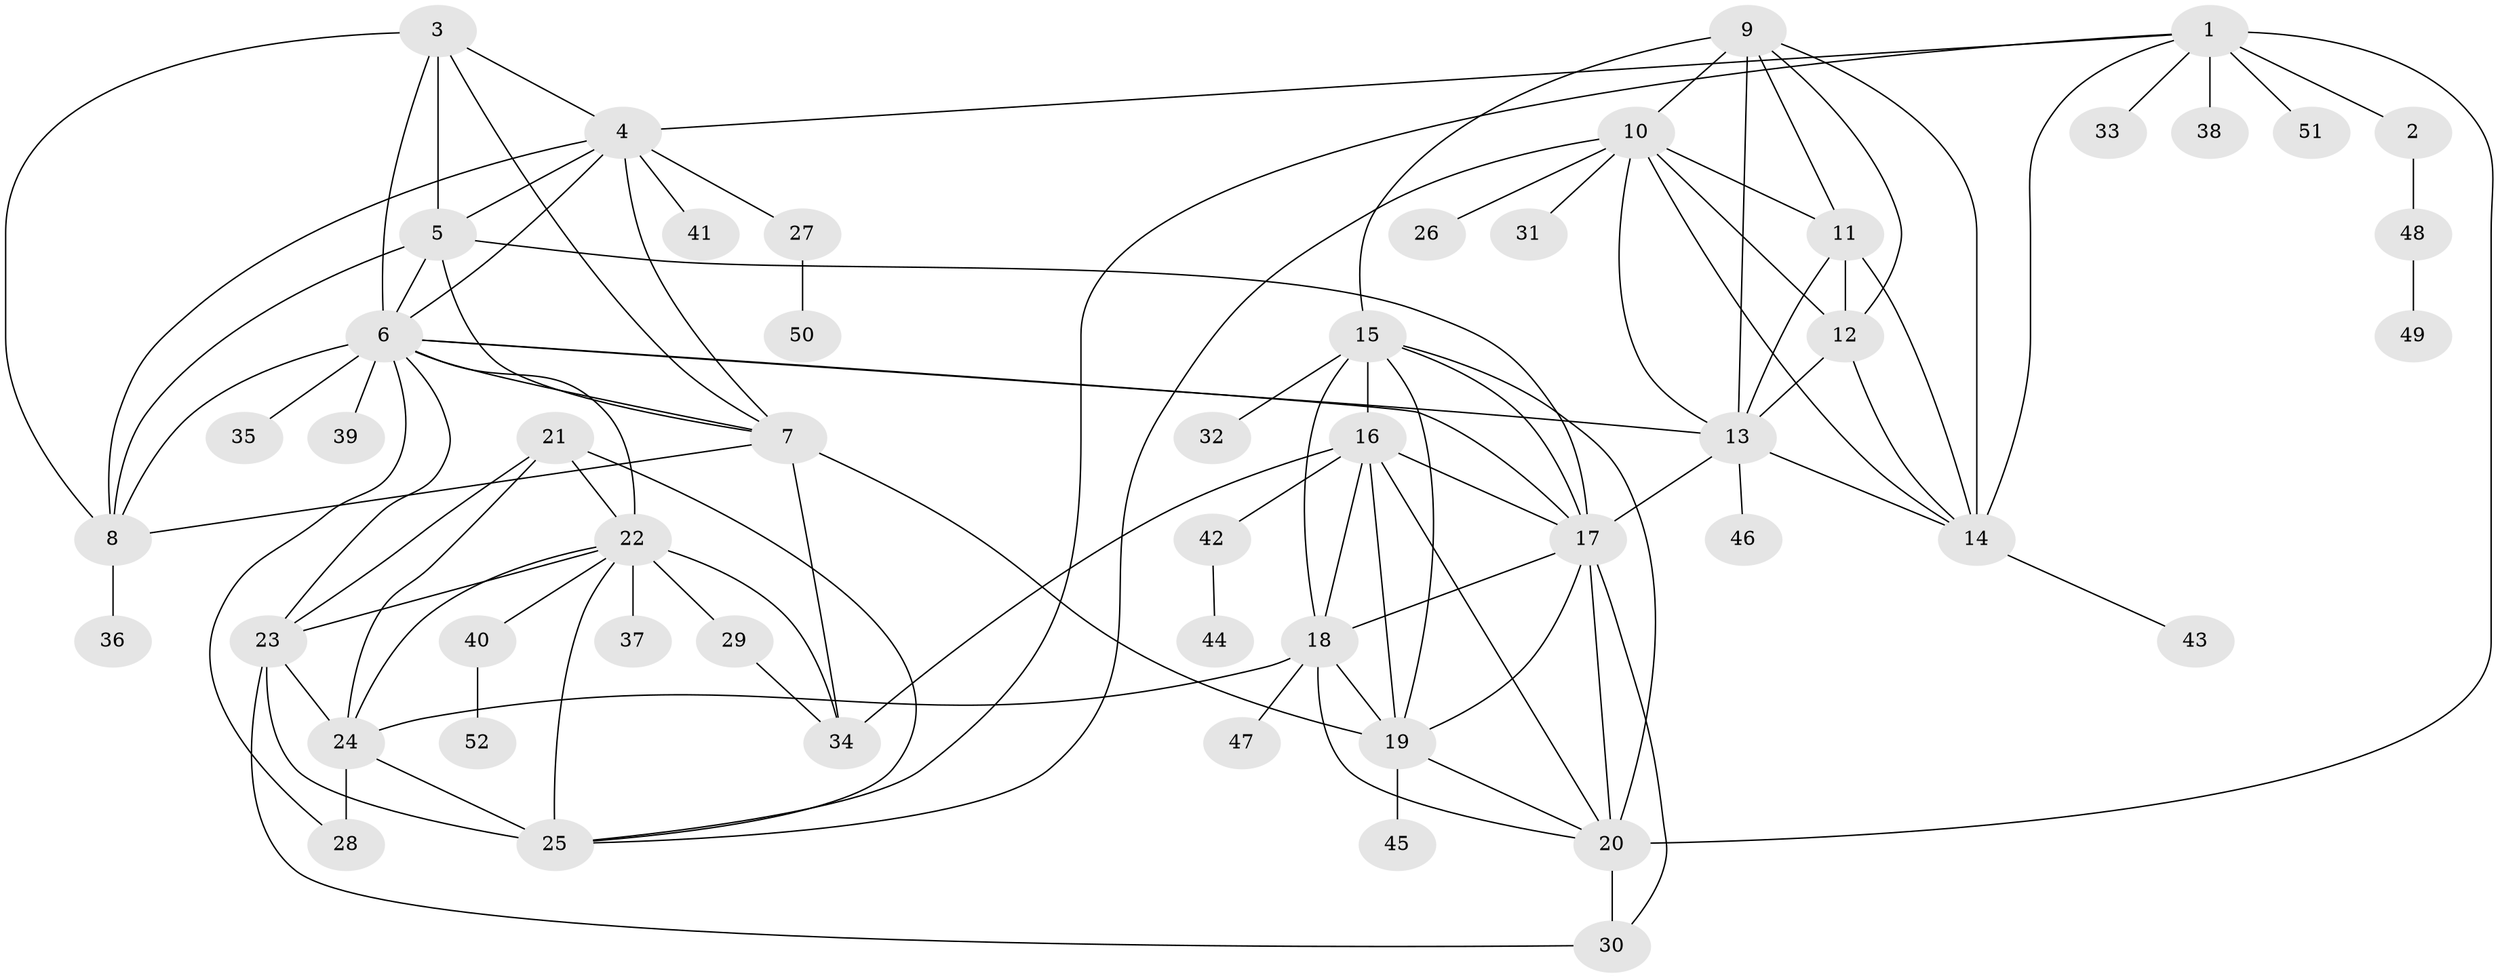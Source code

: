 // original degree distribution, {10: 0.038461538461538464, 7: 0.038461538461538464, 8: 0.05384615384615385, 5: 0.023076923076923078, 6: 0.03076923076923077, 16: 0.015384615384615385, 11: 0.007692307692307693, 9: 0.015384615384615385, 15: 0.007692307692307693, 12: 0.007692307692307693, 2: 0.11538461538461539, 3: 0.038461538461538464, 1: 0.6076923076923076}
// Generated by graph-tools (version 1.1) at 2025/52/03/04/25 22:52:42]
// undirected, 52 vertices, 103 edges
graph export_dot {
  node [color=gray90,style=filled];
  1;
  2;
  3;
  4;
  5;
  6;
  7;
  8;
  9;
  10;
  11;
  12;
  13;
  14;
  15;
  16;
  17;
  18;
  19;
  20;
  21;
  22;
  23;
  24;
  25;
  26;
  27;
  28;
  29;
  30;
  31;
  32;
  33;
  34;
  35;
  36;
  37;
  38;
  39;
  40;
  41;
  42;
  43;
  44;
  45;
  46;
  47;
  48;
  49;
  50;
  51;
  52;
  1 -- 2 [weight=5.0];
  1 -- 4 [weight=1.0];
  1 -- 14 [weight=1.0];
  1 -- 20 [weight=2.0];
  1 -- 25 [weight=1.0];
  1 -- 33 [weight=4.0];
  1 -- 38 [weight=3.0];
  1 -- 51 [weight=2.0];
  2 -- 48 [weight=1.0];
  3 -- 4 [weight=1.0];
  3 -- 5 [weight=1.0];
  3 -- 6 [weight=1.0];
  3 -- 7 [weight=1.0];
  3 -- 8 [weight=1.0];
  4 -- 5 [weight=1.0];
  4 -- 6 [weight=1.0];
  4 -- 7 [weight=1.0];
  4 -- 8 [weight=1.0];
  4 -- 27 [weight=1.0];
  4 -- 41 [weight=2.0];
  5 -- 6 [weight=1.0];
  5 -- 7 [weight=1.0];
  5 -- 8 [weight=1.0];
  5 -- 17 [weight=1.0];
  6 -- 7 [weight=1.0];
  6 -- 8 [weight=1.0];
  6 -- 13 [weight=1.0];
  6 -- 17 [weight=1.0];
  6 -- 22 [weight=1.0];
  6 -- 23 [weight=1.0];
  6 -- 28 [weight=1.0];
  6 -- 35 [weight=4.0];
  6 -- 39 [weight=1.0];
  7 -- 8 [weight=1.0];
  7 -- 19 [weight=1.0];
  7 -- 34 [weight=4.0];
  8 -- 36 [weight=1.0];
  9 -- 10 [weight=1.0];
  9 -- 11 [weight=1.0];
  9 -- 12 [weight=1.0];
  9 -- 13 [weight=1.0];
  9 -- 14 [weight=1.0];
  9 -- 15 [weight=1.0];
  10 -- 11 [weight=1.0];
  10 -- 12 [weight=3.0];
  10 -- 13 [weight=1.0];
  10 -- 14 [weight=1.0];
  10 -- 25 [weight=1.0];
  10 -- 26 [weight=1.0];
  10 -- 31 [weight=1.0];
  11 -- 12 [weight=1.0];
  11 -- 13 [weight=1.0];
  11 -- 14 [weight=1.0];
  12 -- 13 [weight=1.0];
  12 -- 14 [weight=1.0];
  13 -- 14 [weight=1.0];
  13 -- 17 [weight=1.0];
  13 -- 46 [weight=2.0];
  14 -- 43 [weight=3.0];
  15 -- 16 [weight=1.0];
  15 -- 17 [weight=1.0];
  15 -- 18 [weight=1.0];
  15 -- 19 [weight=1.0];
  15 -- 20 [weight=1.0];
  15 -- 32 [weight=1.0];
  16 -- 17 [weight=1.0];
  16 -- 18 [weight=1.0];
  16 -- 19 [weight=1.0];
  16 -- 20 [weight=1.0];
  16 -- 34 [weight=1.0];
  16 -- 42 [weight=1.0];
  17 -- 18 [weight=1.0];
  17 -- 19 [weight=1.0];
  17 -- 20 [weight=8.0];
  17 -- 30 [weight=1.0];
  18 -- 19 [weight=1.0];
  18 -- 20 [weight=1.0];
  18 -- 24 [weight=1.0];
  18 -- 47 [weight=1.0];
  19 -- 20 [weight=1.0];
  19 -- 45 [weight=2.0];
  20 -- 30 [weight=1.0];
  21 -- 22 [weight=1.0];
  21 -- 23 [weight=2.0];
  21 -- 24 [weight=1.0];
  21 -- 25 [weight=1.0];
  22 -- 23 [weight=2.0];
  22 -- 24 [weight=1.0];
  22 -- 25 [weight=1.0];
  22 -- 29 [weight=1.0];
  22 -- 34 [weight=1.0];
  22 -- 37 [weight=5.0];
  22 -- 40 [weight=1.0];
  23 -- 24 [weight=2.0];
  23 -- 25 [weight=2.0];
  23 -- 30 [weight=1.0];
  24 -- 25 [weight=1.0];
  24 -- 28 [weight=2.0];
  27 -- 50 [weight=1.0];
  29 -- 34 [weight=1.0];
  40 -- 52 [weight=1.0];
  42 -- 44 [weight=3.0];
  48 -- 49 [weight=1.0];
}

